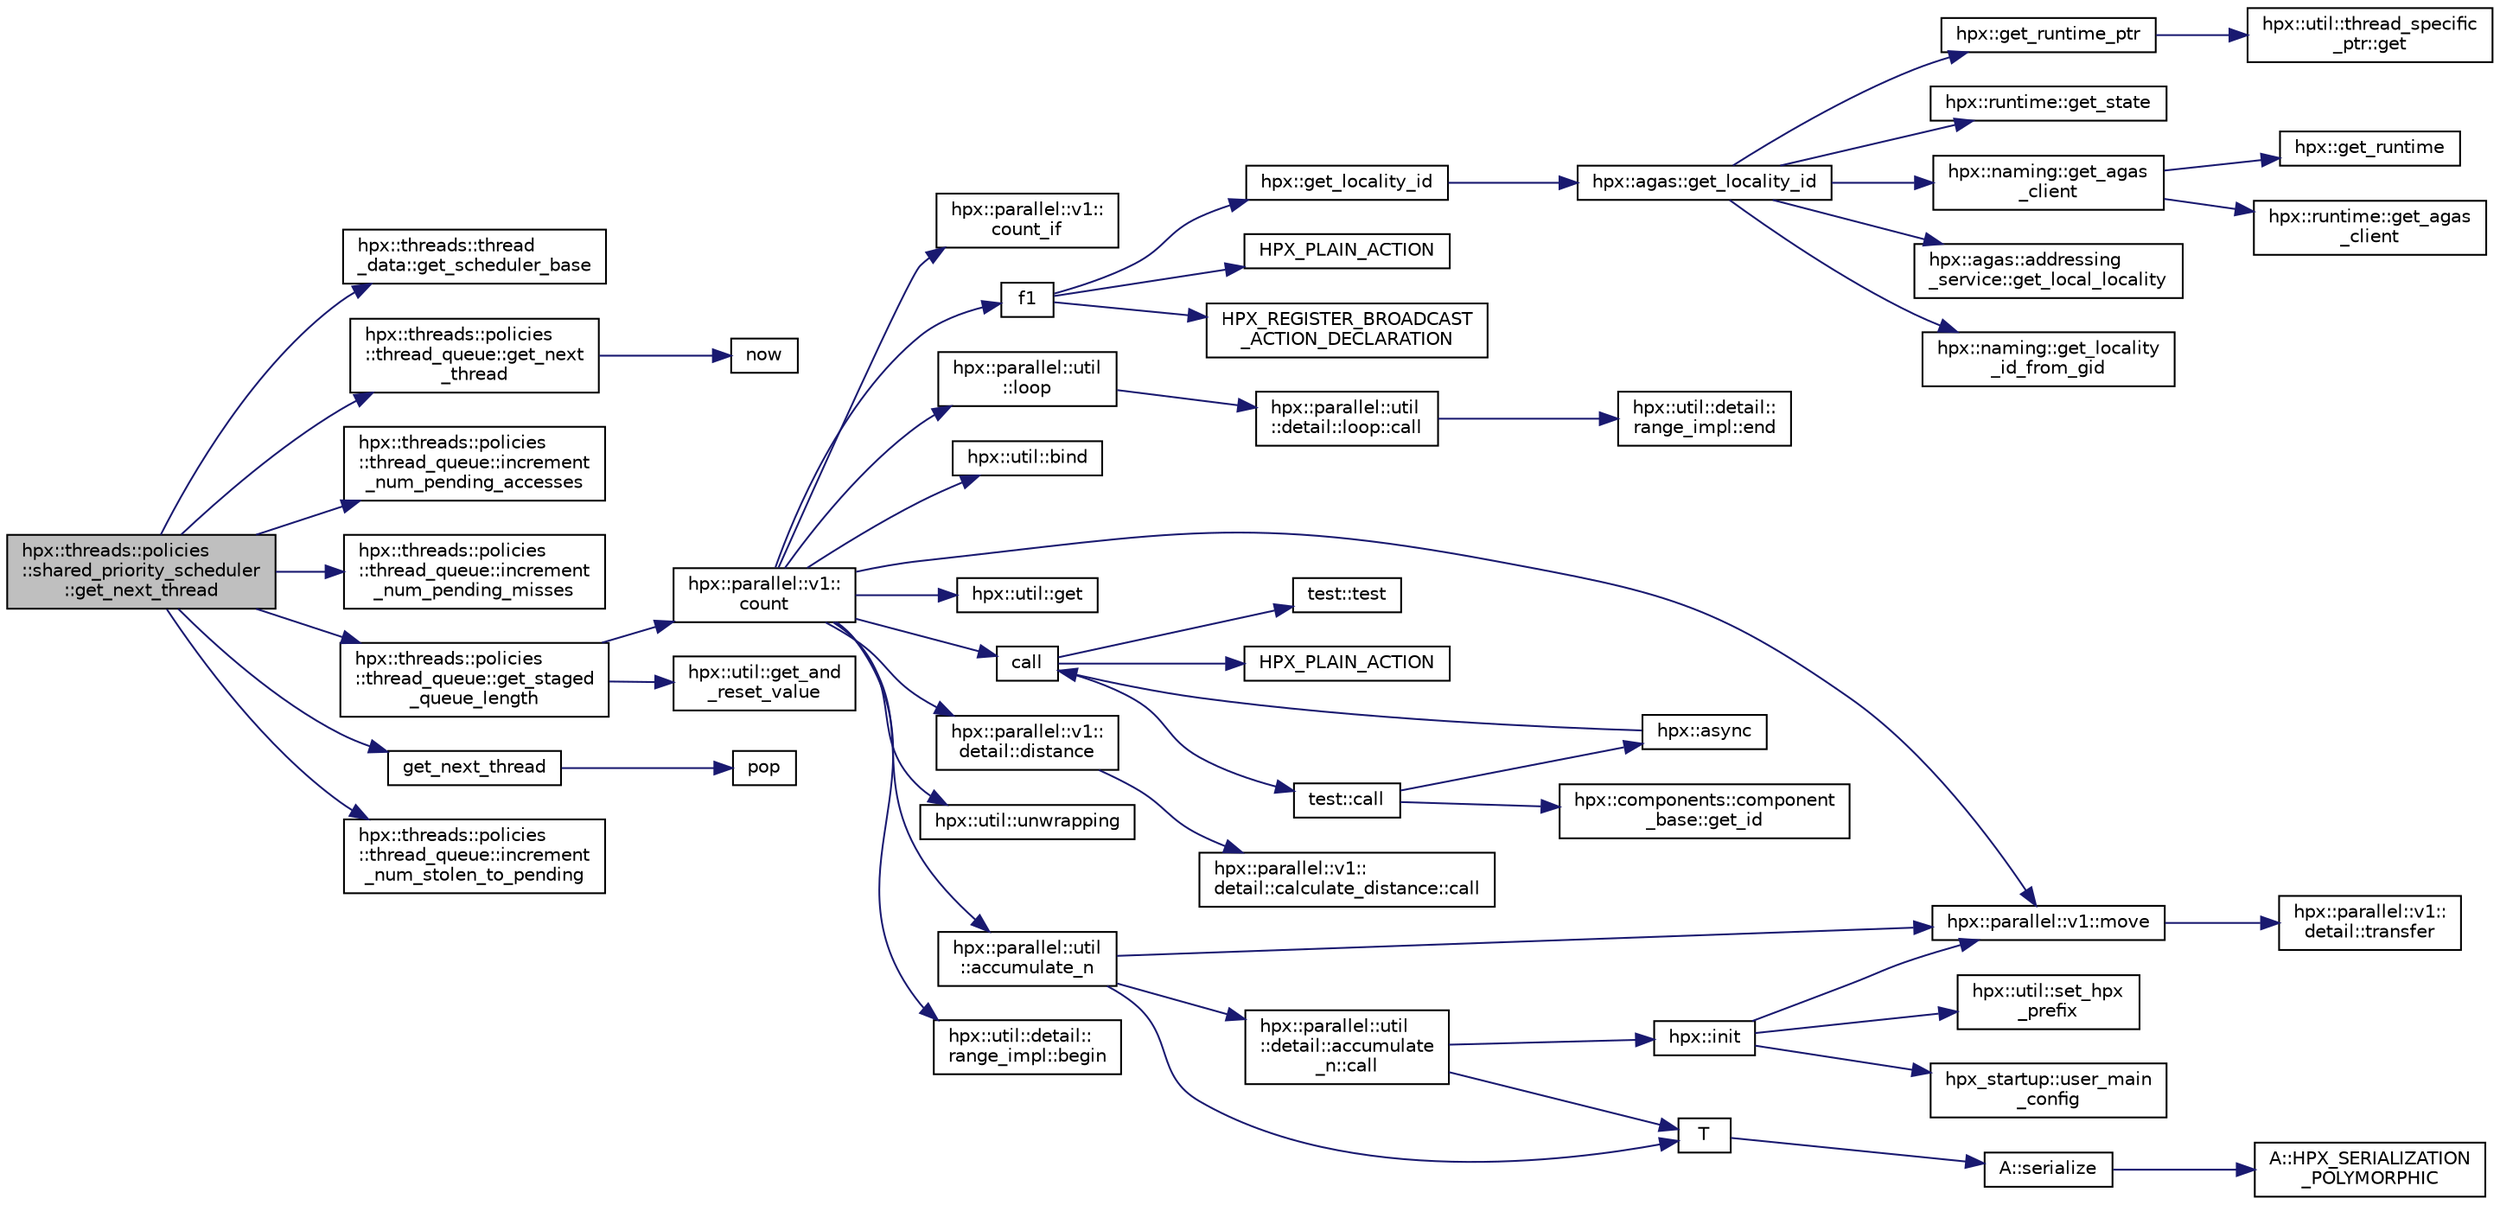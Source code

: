 digraph "hpx::threads::policies::shared_priority_scheduler::get_next_thread"
{
  edge [fontname="Helvetica",fontsize="10",labelfontname="Helvetica",labelfontsize="10"];
  node [fontname="Helvetica",fontsize="10",shape=record];
  rankdir="LR";
  Node15 [label="hpx::threads::policies\l::shared_priority_scheduler\l::get_next_thread",height=0.2,width=0.4,color="black", fillcolor="grey75", style="filled", fontcolor="black"];
  Node15 -> Node16 [color="midnightblue",fontsize="10",style="solid",fontname="Helvetica"];
  Node16 [label="hpx::threads::thread\l_data::get_scheduler_base",height=0.2,width=0.4,color="black", fillcolor="white", style="filled",URL="$d3/d00/classhpx_1_1threads_1_1thread__data.html#a12629ff36a052145365213ae36cc8414"];
  Node15 -> Node17 [color="midnightblue",fontsize="10",style="solid",fontname="Helvetica"];
  Node17 [label="hpx::threads::policies\l::thread_queue::get_next\l_thread",height=0.2,width=0.4,color="black", fillcolor="white", style="filled",URL="$d0/d44/classhpx_1_1threads_1_1policies_1_1thread__queue.html#ac356371f095b8424bb2da10a63f86e3e"];
  Node17 -> Node18 [color="midnightblue",fontsize="10",style="solid",fontname="Helvetica"];
  Node18 [label="now",height=0.2,width=0.4,color="black", fillcolor="white", style="filled",URL="$de/db3/1d__stencil__1__omp_8cpp.html#a89e9667753dccfac455bd37a7a3a7b16"];
  Node15 -> Node19 [color="midnightblue",fontsize="10",style="solid",fontname="Helvetica"];
  Node19 [label="hpx::threads::policies\l::thread_queue::increment\l_num_pending_accesses",height=0.2,width=0.4,color="black", fillcolor="white", style="filled",URL="$d0/d44/classhpx_1_1threads_1_1policies_1_1thread__queue.html#a1807c18cdd1d41ffd8c015bcaf12d924"];
  Node15 -> Node20 [color="midnightblue",fontsize="10",style="solid",fontname="Helvetica"];
  Node20 [label="hpx::threads::policies\l::thread_queue::increment\l_num_pending_misses",height=0.2,width=0.4,color="black", fillcolor="white", style="filled",URL="$d0/d44/classhpx_1_1threads_1_1policies_1_1thread__queue.html#aa7a1203d934018d5267aca8aec606d8d"];
  Node15 -> Node21 [color="midnightblue",fontsize="10",style="solid",fontname="Helvetica"];
  Node21 [label="hpx::threads::policies\l::thread_queue::get_staged\l_queue_length",height=0.2,width=0.4,color="black", fillcolor="white", style="filled",URL="$d0/d44/classhpx_1_1threads_1_1policies_1_1thread__queue.html#ae2eafe152f05b62632bcd5c3cbfe9d1c"];
  Node21 -> Node22 [color="midnightblue",fontsize="10",style="solid",fontname="Helvetica"];
  Node22 [label="hpx::parallel::v1::\lcount",height=0.2,width=0.4,color="black", fillcolor="white", style="filled",URL="$db/db9/namespacehpx_1_1parallel_1_1v1.html#a19d058114a2bd44801aab4176b188e23"];
  Node22 -> Node23 [color="midnightblue",fontsize="10",style="solid",fontname="Helvetica"];
  Node23 [label="hpx::parallel::v1::\lcount_if",height=0.2,width=0.4,color="black", fillcolor="white", style="filled",URL="$db/db9/namespacehpx_1_1parallel_1_1v1.html#ad836ff017ec208c2d6388a9b47b05ce0"];
  Node22 -> Node24 [color="midnightblue",fontsize="10",style="solid",fontname="Helvetica"];
  Node24 [label="f1",height=0.2,width=0.4,color="black", fillcolor="white", style="filled",URL="$d8/d8b/broadcast_8cpp.html#a1751fbd41f2529b84514a9dbd767959a"];
  Node24 -> Node25 [color="midnightblue",fontsize="10",style="solid",fontname="Helvetica"];
  Node25 [label="hpx::get_locality_id",height=0.2,width=0.4,color="black", fillcolor="white", style="filled",URL="$d8/d83/namespacehpx.html#a158d7c54a657bb364c1704033010697b",tooltip="Return the number of the locality this function is being called from. "];
  Node25 -> Node26 [color="midnightblue",fontsize="10",style="solid",fontname="Helvetica"];
  Node26 [label="hpx::agas::get_locality_id",height=0.2,width=0.4,color="black", fillcolor="white", style="filled",URL="$dc/d54/namespacehpx_1_1agas.html#a491cc2ddecdf0f1a9129900caa6a4d3e"];
  Node26 -> Node27 [color="midnightblue",fontsize="10",style="solid",fontname="Helvetica"];
  Node27 [label="hpx::get_runtime_ptr",height=0.2,width=0.4,color="black", fillcolor="white", style="filled",URL="$d8/d83/namespacehpx.html#af29daf2bb3e01b4d6495a1742b6cce64"];
  Node27 -> Node28 [color="midnightblue",fontsize="10",style="solid",fontname="Helvetica"];
  Node28 [label="hpx::util::thread_specific\l_ptr::get",height=0.2,width=0.4,color="black", fillcolor="white", style="filled",URL="$d4/d4c/structhpx_1_1util_1_1thread__specific__ptr.html#a3b27d8520710478aa41d1f74206bdba9"];
  Node26 -> Node29 [color="midnightblue",fontsize="10",style="solid",fontname="Helvetica"];
  Node29 [label="hpx::runtime::get_state",height=0.2,width=0.4,color="black", fillcolor="white", style="filled",URL="$d0/d7b/classhpx_1_1runtime.html#ab405f80e060dac95d624520f38b0524c"];
  Node26 -> Node30 [color="midnightblue",fontsize="10",style="solid",fontname="Helvetica"];
  Node30 [label="hpx::naming::get_agas\l_client",height=0.2,width=0.4,color="black", fillcolor="white", style="filled",URL="$d4/dc9/namespacehpx_1_1naming.html#a0408fffd5d34b620712a801b0ae3b032"];
  Node30 -> Node31 [color="midnightblue",fontsize="10",style="solid",fontname="Helvetica"];
  Node31 [label="hpx::get_runtime",height=0.2,width=0.4,color="black", fillcolor="white", style="filled",URL="$d8/d83/namespacehpx.html#aef902cc6c7dd3b9fbadf34d1e850a070"];
  Node30 -> Node32 [color="midnightblue",fontsize="10",style="solid",fontname="Helvetica"];
  Node32 [label="hpx::runtime::get_agas\l_client",height=0.2,width=0.4,color="black", fillcolor="white", style="filled",URL="$d0/d7b/classhpx_1_1runtime.html#aeb5dddd30d6b9861669af8ad44d1a96a"];
  Node26 -> Node33 [color="midnightblue",fontsize="10",style="solid",fontname="Helvetica"];
  Node33 [label="hpx::agas::addressing\l_service::get_local_locality",height=0.2,width=0.4,color="black", fillcolor="white", style="filled",URL="$db/d58/structhpx_1_1agas_1_1addressing__service.html#ab52c19a37c2a7a006c6c15f90ad0539c"];
  Node26 -> Node34 [color="midnightblue",fontsize="10",style="solid",fontname="Helvetica"];
  Node34 [label="hpx::naming::get_locality\l_id_from_gid",height=0.2,width=0.4,color="black", fillcolor="white", style="filled",URL="$d4/dc9/namespacehpx_1_1naming.html#a7fd43037784560bd04fda9b49e33529f"];
  Node24 -> Node35 [color="midnightblue",fontsize="10",style="solid",fontname="Helvetica"];
  Node35 [label="HPX_PLAIN_ACTION",height=0.2,width=0.4,color="black", fillcolor="white", style="filled",URL="$d8/d8b/broadcast_8cpp.html#a19685a0394ce6a99351f7a679f6eeefc"];
  Node24 -> Node36 [color="midnightblue",fontsize="10",style="solid",fontname="Helvetica"];
  Node36 [label="HPX_REGISTER_BROADCAST\l_ACTION_DECLARATION",height=0.2,width=0.4,color="black", fillcolor="white", style="filled",URL="$d7/d38/addressing__service_8cpp.html#a573d764d9cb34eec46a4bdffcf07875f"];
  Node22 -> Node37 [color="midnightblue",fontsize="10",style="solid",fontname="Helvetica"];
  Node37 [label="hpx::parallel::util\l::loop",height=0.2,width=0.4,color="black", fillcolor="white", style="filled",URL="$df/dc6/namespacehpx_1_1parallel_1_1util.html#a3f434e00f42929aac85debb8c5782213"];
  Node37 -> Node38 [color="midnightblue",fontsize="10",style="solid",fontname="Helvetica"];
  Node38 [label="hpx::parallel::util\l::detail::loop::call",height=0.2,width=0.4,color="black", fillcolor="white", style="filled",URL="$da/d06/structhpx_1_1parallel_1_1util_1_1detail_1_1loop.html#a5c5e8dbda782f09cdb7bc2509e3bf09e"];
  Node38 -> Node39 [color="midnightblue",fontsize="10",style="solid",fontname="Helvetica"];
  Node39 [label="hpx::util::detail::\lrange_impl::end",height=0.2,width=0.4,color="black", fillcolor="white", style="filled",URL="$d4/d4a/namespacehpx_1_1util_1_1detail_1_1range__impl.html#afb2ea48b0902f52ee4d8b764807b4316"];
  Node22 -> Node40 [color="midnightblue",fontsize="10",style="solid",fontname="Helvetica"];
  Node40 [label="hpx::util::bind",height=0.2,width=0.4,color="black", fillcolor="white", style="filled",URL="$df/dad/namespacehpx_1_1util.html#ad844caedf82a0173d6909d910c3e48c6"];
  Node22 -> Node41 [color="midnightblue",fontsize="10",style="solid",fontname="Helvetica"];
  Node41 [label="hpx::parallel::v1::move",height=0.2,width=0.4,color="black", fillcolor="white", style="filled",URL="$db/db9/namespacehpx_1_1parallel_1_1v1.html#aa7c4ede081ce786c9d1eb1adff495cfc"];
  Node41 -> Node42 [color="midnightblue",fontsize="10",style="solid",fontname="Helvetica"];
  Node42 [label="hpx::parallel::v1::\ldetail::transfer",height=0.2,width=0.4,color="black", fillcolor="white", style="filled",URL="$d2/ddd/namespacehpx_1_1parallel_1_1v1_1_1detail.html#ab1b56a05e1885ca7cc7ffa1804dd2f3c"];
  Node22 -> Node43 [color="midnightblue",fontsize="10",style="solid",fontname="Helvetica"];
  Node43 [label="hpx::util::get",height=0.2,width=0.4,color="black", fillcolor="white", style="filled",URL="$df/dad/namespacehpx_1_1util.html#a5cbd3c41f03f4d4acaedaa4777e3cc02"];
  Node22 -> Node44 [color="midnightblue",fontsize="10",style="solid",fontname="Helvetica"];
  Node44 [label="call",height=0.2,width=0.4,color="black", fillcolor="white", style="filled",URL="$d2/d67/promise__1620_8cpp.html#a58357f0b82bc761e1d0b9091ed563a70"];
  Node44 -> Node45 [color="midnightblue",fontsize="10",style="solid",fontname="Helvetica"];
  Node45 [label="test::test",height=0.2,width=0.4,color="black", fillcolor="white", style="filled",URL="$d8/d89/structtest.html#ab42d5ece712d716b04cb3f686f297a26"];
  Node44 -> Node46 [color="midnightblue",fontsize="10",style="solid",fontname="Helvetica"];
  Node46 [label="HPX_PLAIN_ACTION",height=0.2,width=0.4,color="black", fillcolor="white", style="filled",URL="$d2/d67/promise__1620_8cpp.html#ab96aab827a4b1fcaf66cfe0ba83fef23"];
  Node44 -> Node47 [color="midnightblue",fontsize="10",style="solid",fontname="Helvetica"];
  Node47 [label="test::call",height=0.2,width=0.4,color="black", fillcolor="white", style="filled",URL="$d8/d89/structtest.html#aeb29e7ed6518b9426ccf1344c52620ae"];
  Node47 -> Node48 [color="midnightblue",fontsize="10",style="solid",fontname="Helvetica"];
  Node48 [label="hpx::async",height=0.2,width=0.4,color="black", fillcolor="white", style="filled",URL="$d8/d83/namespacehpx.html#acb7d8e37b73b823956ce144f9a57eaa4"];
  Node48 -> Node44 [color="midnightblue",fontsize="10",style="solid",fontname="Helvetica"];
  Node47 -> Node49 [color="midnightblue",fontsize="10",style="solid",fontname="Helvetica"];
  Node49 [label="hpx::components::component\l_base::get_id",height=0.2,width=0.4,color="black", fillcolor="white", style="filled",URL="$d2/de6/classhpx_1_1components_1_1component__base.html#a4c8fd93514039bdf01c48d66d82b19cd"];
  Node22 -> Node50 [color="midnightblue",fontsize="10",style="solid",fontname="Helvetica"];
  Node50 [label="hpx::parallel::v1::\ldetail::distance",height=0.2,width=0.4,color="black", fillcolor="white", style="filled",URL="$d2/ddd/namespacehpx_1_1parallel_1_1v1_1_1detail.html#a6bea3c6a5f470cad11f27ee6bab4a33f"];
  Node50 -> Node51 [color="midnightblue",fontsize="10",style="solid",fontname="Helvetica"];
  Node51 [label="hpx::parallel::v1::\ldetail::calculate_distance::call",height=0.2,width=0.4,color="black", fillcolor="white", style="filled",URL="$db/dfa/structhpx_1_1parallel_1_1v1_1_1detail_1_1calculate__distance.html#a950a6627830a7d019ac0e734b0a447bf"];
  Node22 -> Node52 [color="midnightblue",fontsize="10",style="solid",fontname="Helvetica"];
  Node52 [label="hpx::util::unwrapping",height=0.2,width=0.4,color="black", fillcolor="white", style="filled",URL="$df/dad/namespacehpx_1_1util.html#a7529d9ac687684c33403cdd1f9cef8e4"];
  Node22 -> Node53 [color="midnightblue",fontsize="10",style="solid",fontname="Helvetica"];
  Node53 [label="hpx::parallel::util\l::accumulate_n",height=0.2,width=0.4,color="black", fillcolor="white", style="filled",URL="$df/dc6/namespacehpx_1_1parallel_1_1util.html#af19f9a2722f97c2247ea5d0dbb5e2d25"];
  Node53 -> Node54 [color="midnightblue",fontsize="10",style="solid",fontname="Helvetica"];
  Node54 [label="hpx::parallel::util\l::detail::accumulate\l_n::call",height=0.2,width=0.4,color="black", fillcolor="white", style="filled",URL="$d8/d3b/structhpx_1_1parallel_1_1util_1_1detail_1_1accumulate__n.html#a765aceb8ab313fc92f7c4aaf70ccca8f"];
  Node54 -> Node55 [color="midnightblue",fontsize="10",style="solid",fontname="Helvetica"];
  Node55 [label="hpx::init",height=0.2,width=0.4,color="black", fillcolor="white", style="filled",URL="$d8/d83/namespacehpx.html#a3c694ea960b47c56b33351ba16e3d76b",tooltip="Main entry point for launching the HPX runtime system. "];
  Node55 -> Node56 [color="midnightblue",fontsize="10",style="solid",fontname="Helvetica"];
  Node56 [label="hpx::util::set_hpx\l_prefix",height=0.2,width=0.4,color="black", fillcolor="white", style="filled",URL="$df/dad/namespacehpx_1_1util.html#ae40a23c1ba0a48d9304dcf717a95793e"];
  Node55 -> Node57 [color="midnightblue",fontsize="10",style="solid",fontname="Helvetica"];
  Node57 [label="hpx_startup::user_main\l_config",height=0.2,width=0.4,color="black", fillcolor="white", style="filled",URL="$d3/dd2/namespacehpx__startup.html#aaac571d88bd3912a4225a23eb3261637"];
  Node55 -> Node41 [color="midnightblue",fontsize="10",style="solid",fontname="Helvetica"];
  Node54 -> Node58 [color="midnightblue",fontsize="10",style="solid",fontname="Helvetica"];
  Node58 [label="T",height=0.2,width=0.4,color="black", fillcolor="white", style="filled",URL="$db/d33/polymorphic__semiintrusive__template_8cpp.html#ad187658f9cb91c1312b39ae7e896f1ea"];
  Node58 -> Node59 [color="midnightblue",fontsize="10",style="solid",fontname="Helvetica"];
  Node59 [label="A::serialize",height=0.2,width=0.4,color="black", fillcolor="white", style="filled",URL="$d7/da0/struct_a.html#a5f5c287cf471e274ed9dda0da1592212"];
  Node59 -> Node60 [color="midnightblue",fontsize="10",style="solid",fontname="Helvetica"];
  Node60 [label="A::HPX_SERIALIZATION\l_POLYMORPHIC",height=0.2,width=0.4,color="black", fillcolor="white", style="filled",URL="$d7/da0/struct_a.html#ada978cc156cebbafddb1f3aa4c01918c"];
  Node53 -> Node41 [color="midnightblue",fontsize="10",style="solid",fontname="Helvetica"];
  Node53 -> Node58 [color="midnightblue",fontsize="10",style="solid",fontname="Helvetica"];
  Node22 -> Node61 [color="midnightblue",fontsize="10",style="solid",fontname="Helvetica"];
  Node61 [label="hpx::util::detail::\lrange_impl::begin",height=0.2,width=0.4,color="black", fillcolor="white", style="filled",URL="$d4/d4a/namespacehpx_1_1util_1_1detail_1_1range__impl.html#a31e165df2b865cdd961f35ce938db41a"];
  Node21 -> Node62 [color="midnightblue",fontsize="10",style="solid",fontname="Helvetica"];
  Node62 [label="hpx::util::get_and\l_reset_value",height=0.2,width=0.4,color="black", fillcolor="white", style="filled",URL="$df/dad/namespacehpx_1_1util.html#ad5c4989e2aa44d2be2a0c236d87b9239"];
  Node15 -> Node63 [color="midnightblue",fontsize="10",style="solid",fontname="Helvetica"];
  Node63 [label="get_next_thread",height=0.2,width=0.4,color="black", fillcolor="white", style="filled",URL="$d0/d99/lockfree__fifo_8cpp.html#acb158e673086fdabf3e1a826a48fcf40"];
  Node63 -> Node64 [color="midnightblue",fontsize="10",style="solid",fontname="Helvetica"];
  Node64 [label="pop",height=0.2,width=0.4,color="black", fillcolor="white", style="filled",URL="$d6/d7e/nonconcurrent__fifo__overhead_8cpp.html#a39ff20c8e3b4694b87f02fecb03e4f6b"];
  Node15 -> Node65 [color="midnightblue",fontsize="10",style="solid",fontname="Helvetica"];
  Node65 [label="hpx::threads::policies\l::thread_queue::increment\l_num_stolen_to_pending",height=0.2,width=0.4,color="black", fillcolor="white", style="filled",URL="$d0/d44/classhpx_1_1threads_1_1policies_1_1thread__queue.html#ae82bb26527e06b376b4697cf09496dd8"];
}
